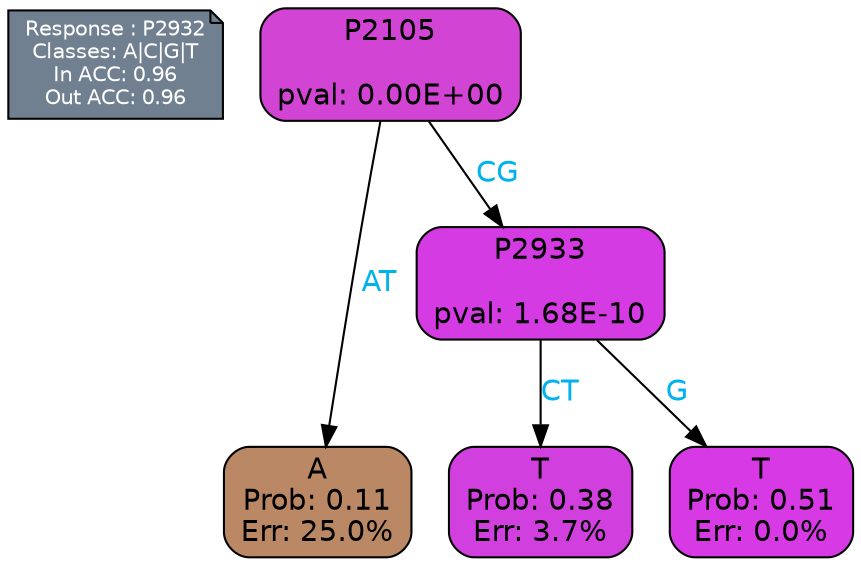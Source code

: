 digraph Tree {
node [shape=box, style="filled, rounded", color="black", fontname=helvetica] ;
graph [ranksep=equally, splines=polylines, bgcolor=transparent, dpi=600] ;
edge [fontname=helvetica] ;
LEGEND [label="Response : P2932
Classes: A|C|G|T
In ACC: 0.96
Out ACC: 0.96
",shape=note,align=left,style=filled,fillcolor="slategray",fontcolor="white",fontsize=10];1 [label="P2105

pval: 0.00E+00", fillcolor="#d144d4"] ;
2 [label="A
Prob: 0.11
Err: 25.0%", fillcolor="#ba8864"] ;
3 [label="P2933

pval: 1.68E-10", fillcolor="#d43be2"] ;
4 [label="T
Prob: 0.38
Err: 3.7%", fillcolor="#d13fde"] ;
5 [label="T
Prob: 0.51
Err: 0.0%", fillcolor="#d739e5"] ;
1 -> 2 [label="AT",fontcolor=deepskyblue2] ;
1 -> 3 [label="CG",fontcolor=deepskyblue2] ;
3 -> 4 [label="CT",fontcolor=deepskyblue2] ;
3 -> 5 [label="G",fontcolor=deepskyblue2] ;
{rank = same; 2;4;5;}{rank = same; LEGEND;1;}}